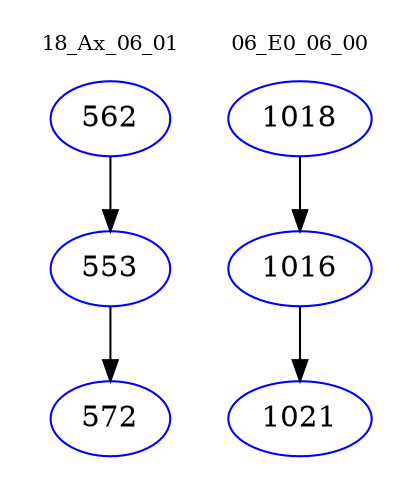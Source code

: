 digraph{
subgraph cluster_0 {
color = white
label = "18_Ax_06_01";
fontsize=10;
T0_562 [label="562", color="blue"]
T0_562 -> T0_553 [color="black"]
T0_553 [label="553", color="blue"]
T0_553 -> T0_572 [color="black"]
T0_572 [label="572", color="blue"]
}
subgraph cluster_1 {
color = white
label = "06_E0_06_00";
fontsize=10;
T1_1018 [label="1018", color="blue"]
T1_1018 -> T1_1016 [color="black"]
T1_1016 [label="1016", color="blue"]
T1_1016 -> T1_1021 [color="black"]
T1_1021 [label="1021", color="blue"]
}
}
